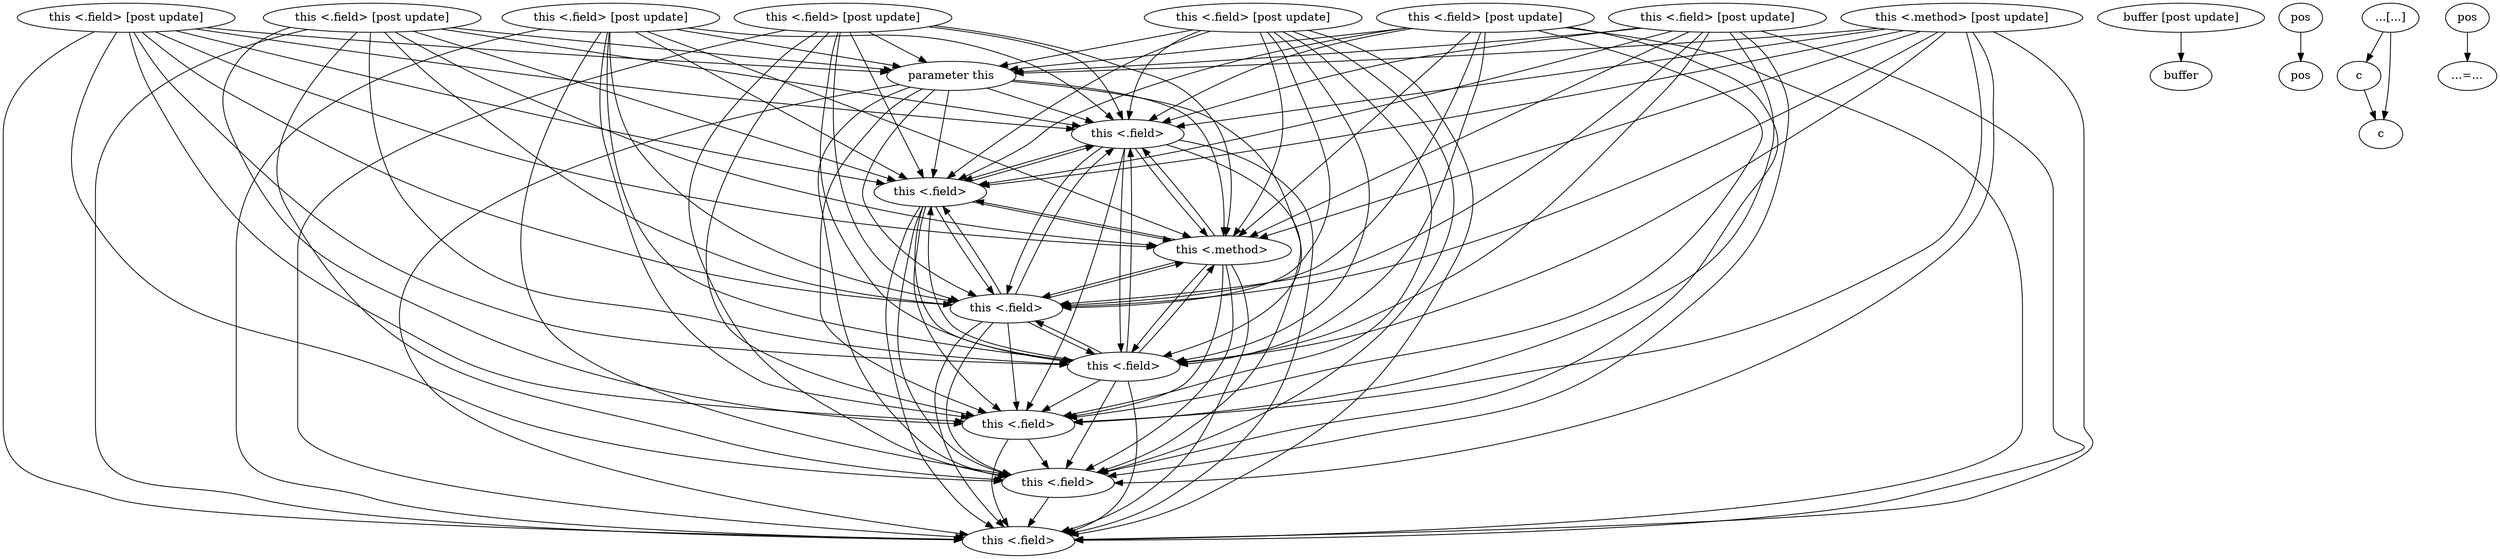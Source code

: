 digraph {
  compound=true;
  0[label="parameter this"; ];
  1[label="this <.field>"; ];
  2[label="this <.field>"; ];
  3[label="this <.field>"; ];
  4[label="this <.field>"; ];
  5[label="this <.field>"; ];
  6[label="this <.field>"; ];
  7[label="this <.field>"; ];
  8[label="this <.method>"; ];
  9[label="this <.field> [post update]"; ];
  10[label="this <.field> [post update]"; ];
  11[label="this <.field> [post update]"; ];
  12[label="this <.field> [post update]"; ];
  13[label="this <.field> [post update]"; ];
  14[label="this <.field> [post update]"; ];
  15[label="this <.field> [post update]"; ];
  16[label="this <.method> [post update]"; ];
  17[label="buffer [post update]"; ];
  18[label="buffer"; ];
  19[label="pos"; ];
  20[label="pos"; ];
  21[label="...[...]"; ];
  22[label="c"; ];
  23[label="c"; ];
  24[label="pos"; ];
  25[label="...=..."; ];
  0 -> 1[];
  0 -> 2[];
  0 -> 3[];
  0 -> 4[];
  0 -> 5[];
  0 -> 6[];
  0 -> 7[];
  0 -> 8[];
  1 -> 2[];
  1 -> 3[];
  1 -> 4[];
  1 -> 5[];
  1 -> 6[];
  1 -> 7[];
  1 -> 8[];
  2 -> 1[];
  2 -> 3[];
  2 -> 4[];
  2 -> 5[];
  2 -> 6[];
  2 -> 7[];
  2 -> 8[];
  3 -> 1[];
  3 -> 2[];
  3 -> 4[];
  3 -> 5[];
  3 -> 6[];
  3 -> 7[];
  3 -> 8[];
  4 -> 1[];
  4 -> 2[];
  4 -> 3[];
  4 -> 5[];
  4 -> 6[];
  4 -> 7[];
  4 -> 8[];
  5 -> 6[];
  5 -> 7[];
  7 -> 6[];
  8 -> 1[];
  8 -> 2[];
  8 -> 3[];
  8 -> 4[];
  8 -> 5[];
  8 -> 6[];
  8 -> 7[];
  9 -> 0[];
  9 -> 1[];
  9 -> 2[];
  9 -> 3[];
  9 -> 4[];
  9 -> 5[];
  9 -> 6[];
  9 -> 7[];
  9 -> 8[];
  10 -> 0[];
  10 -> 1[];
  10 -> 2[];
  10 -> 3[];
  10 -> 4[];
  10 -> 5[];
  10 -> 6[];
  10 -> 7[];
  10 -> 8[];
  11 -> 0[];
  11 -> 1[];
  11 -> 2[];
  11 -> 3[];
  11 -> 4[];
  11 -> 5[];
  11 -> 6[];
  11 -> 7[];
  11 -> 8[];
  12 -> 0[];
  12 -> 1[];
  12 -> 2[];
  12 -> 3[];
  12 -> 4[];
  12 -> 5[];
  12 -> 6[];
  12 -> 7[];
  12 -> 8[];
  13 -> 0[];
  13 -> 1[];
  13 -> 2[];
  13 -> 3[];
  13 -> 4[];
  13 -> 5[];
  13 -> 6[];
  13 -> 7[];
  13 -> 8[];
  14 -> 0[];
  14 -> 1[];
  14 -> 2[];
  14 -> 3[];
  14 -> 4[];
  14 -> 5[];
  14 -> 6[];
  14 -> 7[];
  14 -> 8[];
  15 -> 0[];
  15 -> 1[];
  15 -> 2[];
  15 -> 3[];
  15 -> 4[];
  15 -> 5[];
  15 -> 6[];
  15 -> 7[];
  15 -> 8[];
  16 -> 0[];
  16 -> 1[];
  16 -> 2[];
  16 -> 3[];
  16 -> 4[];
  16 -> 5[];
  16 -> 6[];
  16 -> 7[];
  16 -> 8[];
  17 -> 18[];
  19 -> 20[];
  21 -> 22[];
  21 -> 23[];
  22 -> 23[];
  24 -> 25[];
}
